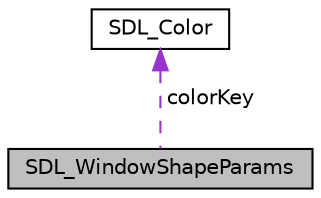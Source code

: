digraph "SDL_WindowShapeParams"
{
  edge [fontname="Helvetica",fontsize="10",labelfontname="Helvetica",labelfontsize="10"];
  node [fontname="Helvetica",fontsize="10",shape=record];
  Node1 [label="SDL_WindowShapeParams",height=0.2,width=0.4,color="black", fillcolor="grey75", style="filled" fontcolor="black"];
  Node2 -> Node1 [dir="back",color="darkorchid3",fontsize="10",style="dashed",label=" colorKey" ,fontname="Helvetica"];
  Node2 [label="SDL_Color",height=0.2,width=0.4,color="black", fillcolor="white", style="filled",URL="$struct_s_d_l___color.html"];
}
